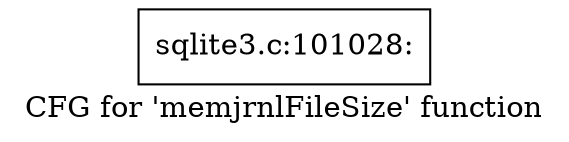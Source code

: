 digraph "CFG for 'memjrnlFileSize' function" {
	label="CFG for 'memjrnlFileSize' function";

	Node0x55c0f736f880 [shape=record,label="{sqlite3.c:101028:}"];
}
